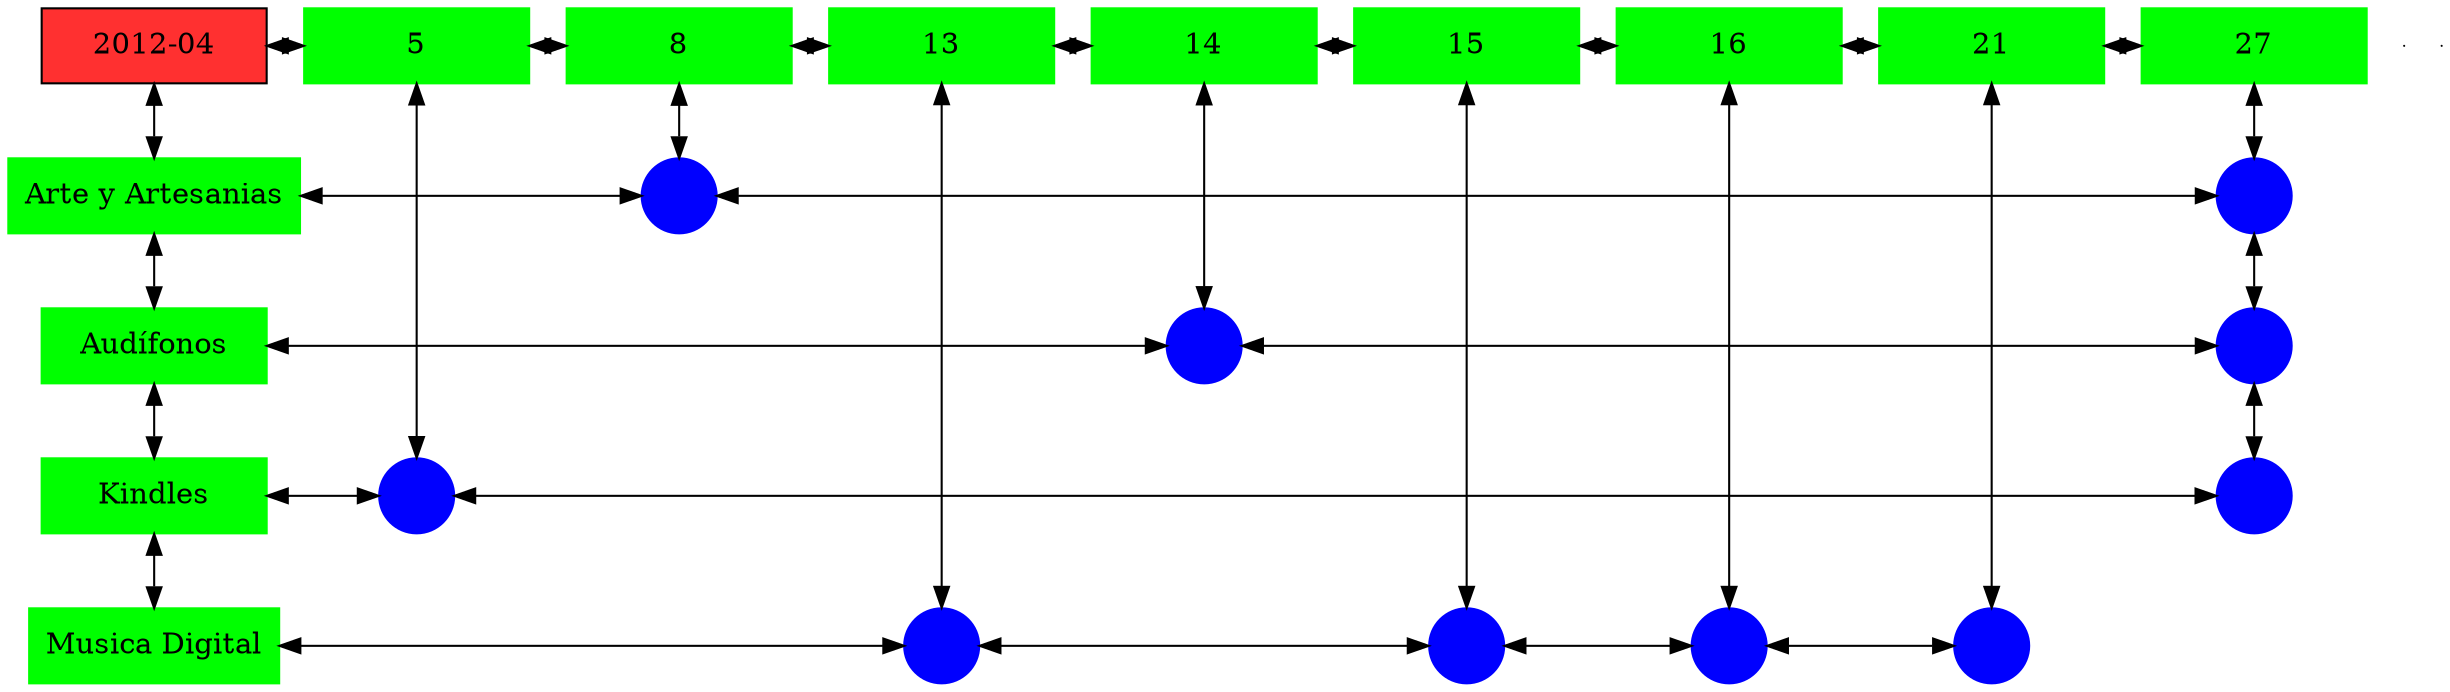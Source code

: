 digraph G{
node[shape="box"];
nodeMt[ label = "2012-04", width = 1.5, style = filled, fillcolor = firebrick1, group = 1 ];
e0[ shape = point, width = 0 ];
e1[ shape = point, width = 0 ];
node0xc0021da140[label="5",color=green,style =filled,width = 1.5 group=5];
nodeMt->node0xc0021da140[dir="both"];
{rank=same;nodeMt;node0xc0021da140;}
node0xc002294fa0[label="8",color=green,style =filled,width = 1.5 group=8];
node0xc0021da140->node0xc002294fa0[dir="both"];
{rank=same;node0xc0021da140;node0xc002294fa0;}
node0xc0021dba90[label="13",color=green,style =filled,width = 1.5 group=13];
node0xc002294fa0->node0xc0021dba90[dir="both"];
{rank=same;node0xc002294fa0;node0xc0021dba90;}
node0xc002063310[label="14",color=green,style =filled,width = 1.5 group=14];
node0xc0021dba90->node0xc002063310[dir="both"];
{rank=same;node0xc0021dba90;node0xc002063310;}
node0xc001f2d9a0[label="15",color=green,style =filled,width = 1.5 group=15];
node0xc002063310->node0xc001f2d9a0[dir="both"];
{rank=same;node0xc002063310;node0xc001f2d9a0;}
node0xc00224ddb0[label="16",color=green,style =filled,width = 1.5 group=16];
node0xc001f2d9a0->node0xc00224ddb0[dir="both"];
{rank=same;node0xc001f2d9a0;node0xc00224ddb0;}
node0xc0021b5ae0[label="21",color=green,style =filled,width = 1.5 group=21];
node0xc00224ddb0->node0xc0021b5ae0[dir="both"];
{rank=same;node0xc00224ddb0;node0xc0021b5ae0;}
node0xc001f059a0[label="27",color=green,style =filled,width = 1.5 group=27];
node0xc0021b5ae0->node0xc001f059a0[dir="both"];
{rank=same;node0xc0021b5ae0;node0xc001f059a0;}
node0xc001f05950[label="Arte y Artesanias",color=green,style =filled width = 1.5 group=1];
node0xc002298800[label="",color=blue,style =filled, width = 0.5 group=8 shape=circle];
node0xc001f05950->node0xc002298800[dir="both"];
{rank=same;node0xc001f05950;node0xc002298800;}
node0xc001f01780[label="",color=blue,style =filled, width = 0.5 group=27 shape=circle];
node0xc002298800->node0xc001f01780[dir="both"];
{rank=same;node0xc001f01780;node0xc002298800;}
node0xc0020632c0[label="Audífonos",color=green,style =filled width = 1.5 group=1];
node0xc002064580[label="",color=blue,style =filled, width = 0.5 group=14 shape=circle];
node0xc0020632c0->node0xc002064580[dir="both"];
{rank=same;node0xc0020632c0;node0xc002064580;}
node0xc0022f0b80[label="",color=blue,style =filled, width = 0.5 group=27 shape=circle];
node0xc002064580->node0xc0022f0b80[dir="both"];
{rank=same;node0xc0022f0b80;node0xc002064580;}
node0xc002020460[label="Kindles",color=green,style =filled width = 1.5 group=1];
node0xc0021d6600[label="",color=blue,style =filled, width = 0.5 group=5 shape=circle];
node0xc002020460->node0xc0021d6600[dir="both"];
{rank=same;node0xc002020460;node0xc0021d6600;}
node0xc002026180[label="",color=blue,style =filled, width = 0.5 group=27 shape=circle];
node0xc0021d6600->node0xc002026180[dir="both"];
{rank=same;node0xc002026180;node0xc0021d6600;}
node0xc001f2d950[label="Musica Digital",color=green,style =filled width = 1.5 group=1];
node0xc0021d7c80[label="",color=blue,style =filled, width = 0.5 group=13 shape=circle];
node0xc001f2d950->node0xc0021d7c80[dir="both"];
{rank=same;node0xc001f2d950;node0xc0021d7c80;}
node0xc001f29580[label="",color=blue,style =filled, width = 0.5 group=15 shape=circle];
node0xc0021d7c80->node0xc001f29580[dir="both"];
{rank=same;node0xc001f29580;node0xc0021d7c80;}
node0xc002258480[label="",color=blue,style =filled, width = 0.5 group=16 shape=circle];
node0xc001f29580->node0xc002258480[dir="both"];
{rank=same;node0xc002258480;node0xc001f29580;}
node0xc0021c2600[label="",color=blue,style =filled, width = 0.5 group=21 shape=circle];
node0xc002258480->node0xc0021c2600[dir="both"];
{rank=same;node0xc0021c2600;node0xc002258480;}
node0xc0021da140->node0xc0021d6600[dir="both"];
node0xc002294fa0->node0xc002298800[dir="both"];
node0xc0021dba90->node0xc0021d7c80[dir="both"];
node0xc002063310->node0xc002064580[dir="both"];
node0xc001f2d9a0->node0xc001f29580[dir="both"];
node0xc00224ddb0->node0xc002258480[dir="both"];
node0xc0021b5ae0->node0xc0021c2600[dir="both"];
node0xc001f059a0->node0xc001f01780[dir="both"];
node0xc001f01780->node0xc0022f0b80[dir="both"];
node0xc0022f0b80->node0xc002026180[dir="both"];
nodeMt->node0xc001f05950[dir="both"];
node0xc001f05950->node0xc0020632c0[dir="both"];
node0xc0020632c0->node0xc002020460[dir="both"];
node0xc002020460->node0xc001f2d950[dir="both"];
}
